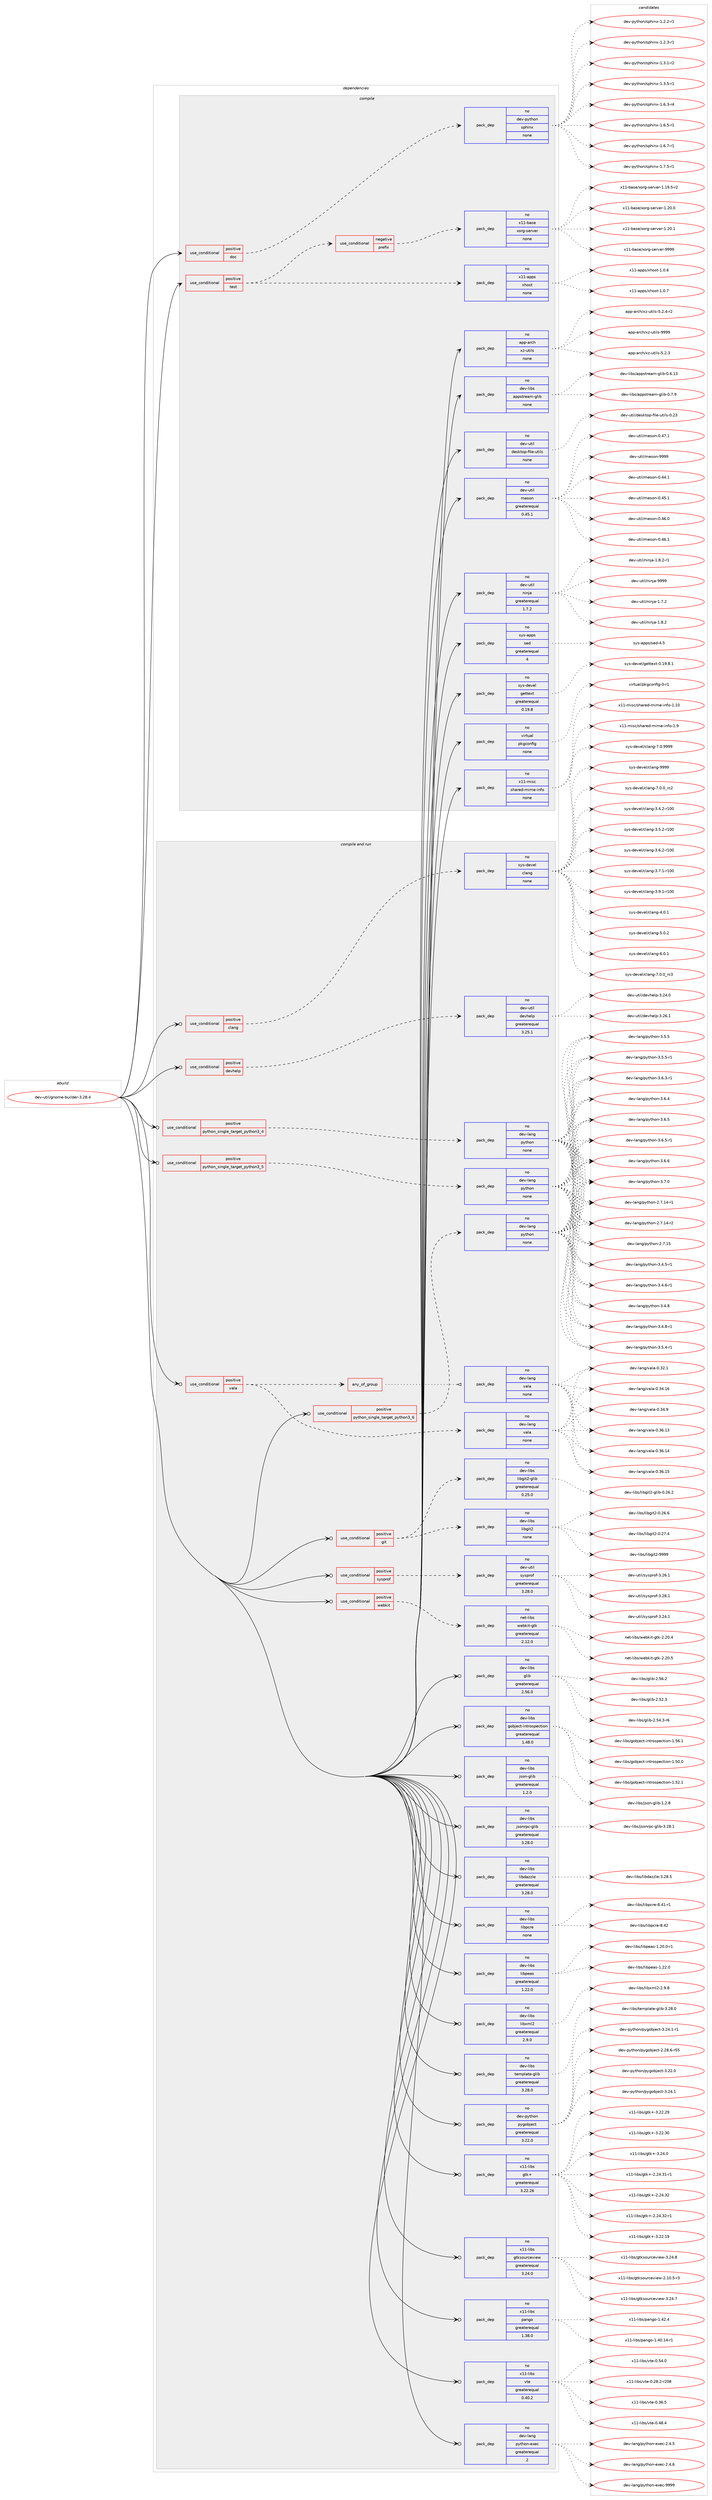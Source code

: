 digraph prolog {

# *************
# Graph options
# *************

newrank=true;
concentrate=true;
compound=true;
graph [rankdir=LR,fontname=Helvetica,fontsize=10,ranksep=1.5];#, ranksep=2.5, nodesep=0.2];
edge  [arrowhead=vee];
node  [fontname=Helvetica,fontsize=10];

# **********
# The ebuild
# **********

subgraph cluster_leftcol {
color=gray;
rank=same;
label=<<i>ebuild</i>>;
id [label="dev-util/gnome-builder-3.28.4", color=red, width=4, href="../dev-util/gnome-builder-3.28.4.svg"];
}

# ****************
# The dependencies
# ****************

subgraph cluster_midcol {
color=gray;
label=<<i>dependencies</i>>;
subgraph cluster_compile {
fillcolor="#eeeeee";
style=filled;
label=<<i>compile</i>>;
subgraph cond2492 {
dependency7464 [label=<<TABLE BORDER="0" CELLBORDER="1" CELLSPACING="0" CELLPADDING="4"><TR><TD ROWSPAN="3" CELLPADDING="10">use_conditional</TD></TR><TR><TD>positive</TD></TR><TR><TD>doc</TD></TR></TABLE>>, shape=none, color=red];
subgraph pack4842 {
dependency7465 [label=<<TABLE BORDER="0" CELLBORDER="1" CELLSPACING="0" CELLPADDING="4" WIDTH="220"><TR><TD ROWSPAN="6" CELLPADDING="30">pack_dep</TD></TR><TR><TD WIDTH="110">no</TD></TR><TR><TD>dev-python</TD></TR><TR><TD>sphinx</TD></TR><TR><TD>none</TD></TR><TR><TD></TD></TR></TABLE>>, shape=none, color=blue];
}
dependency7464:e -> dependency7465:w [weight=20,style="dashed",arrowhead="vee"];
}
id:e -> dependency7464:w [weight=20,style="solid",arrowhead="vee"];
subgraph cond2493 {
dependency7466 [label=<<TABLE BORDER="0" CELLBORDER="1" CELLSPACING="0" CELLPADDING="4"><TR><TD ROWSPAN="3" CELLPADDING="10">use_conditional</TD></TR><TR><TD>positive</TD></TR><TR><TD>test</TD></TR></TABLE>>, shape=none, color=red];
subgraph cond2494 {
dependency7467 [label=<<TABLE BORDER="0" CELLBORDER="1" CELLSPACING="0" CELLPADDING="4"><TR><TD ROWSPAN="3" CELLPADDING="10">use_conditional</TD></TR><TR><TD>negative</TD></TR><TR><TD>prefix</TD></TR></TABLE>>, shape=none, color=red];
subgraph pack4843 {
dependency7468 [label=<<TABLE BORDER="0" CELLBORDER="1" CELLSPACING="0" CELLPADDING="4" WIDTH="220"><TR><TD ROWSPAN="6" CELLPADDING="30">pack_dep</TD></TR><TR><TD WIDTH="110">no</TD></TR><TR><TD>x11-base</TD></TR><TR><TD>xorg-server</TD></TR><TR><TD>none</TD></TR><TR><TD></TD></TR></TABLE>>, shape=none, color=blue];
}
dependency7467:e -> dependency7468:w [weight=20,style="dashed",arrowhead="vee"];
}
dependency7466:e -> dependency7467:w [weight=20,style="dashed",arrowhead="vee"];
subgraph pack4844 {
dependency7469 [label=<<TABLE BORDER="0" CELLBORDER="1" CELLSPACING="0" CELLPADDING="4" WIDTH="220"><TR><TD ROWSPAN="6" CELLPADDING="30">pack_dep</TD></TR><TR><TD WIDTH="110">no</TD></TR><TR><TD>x11-apps</TD></TR><TR><TD>xhost</TD></TR><TR><TD>none</TD></TR><TR><TD></TD></TR></TABLE>>, shape=none, color=blue];
}
dependency7466:e -> dependency7469:w [weight=20,style="dashed",arrowhead="vee"];
}
id:e -> dependency7466:w [weight=20,style="solid",arrowhead="vee"];
subgraph pack4845 {
dependency7470 [label=<<TABLE BORDER="0" CELLBORDER="1" CELLSPACING="0" CELLPADDING="4" WIDTH="220"><TR><TD ROWSPAN="6" CELLPADDING="30">pack_dep</TD></TR><TR><TD WIDTH="110">no</TD></TR><TR><TD>app-arch</TD></TR><TR><TD>xz-utils</TD></TR><TR><TD>none</TD></TR><TR><TD></TD></TR></TABLE>>, shape=none, color=blue];
}
id:e -> dependency7470:w [weight=20,style="solid",arrowhead="vee"];
subgraph pack4846 {
dependency7471 [label=<<TABLE BORDER="0" CELLBORDER="1" CELLSPACING="0" CELLPADDING="4" WIDTH="220"><TR><TD ROWSPAN="6" CELLPADDING="30">pack_dep</TD></TR><TR><TD WIDTH="110">no</TD></TR><TR><TD>dev-libs</TD></TR><TR><TD>appstream-glib</TD></TR><TR><TD>none</TD></TR><TR><TD></TD></TR></TABLE>>, shape=none, color=blue];
}
id:e -> dependency7471:w [weight=20,style="solid",arrowhead="vee"];
subgraph pack4847 {
dependency7472 [label=<<TABLE BORDER="0" CELLBORDER="1" CELLSPACING="0" CELLPADDING="4" WIDTH="220"><TR><TD ROWSPAN="6" CELLPADDING="30">pack_dep</TD></TR><TR><TD WIDTH="110">no</TD></TR><TR><TD>dev-util</TD></TR><TR><TD>desktop-file-utils</TD></TR><TR><TD>none</TD></TR><TR><TD></TD></TR></TABLE>>, shape=none, color=blue];
}
id:e -> dependency7472:w [weight=20,style="solid",arrowhead="vee"];
subgraph pack4848 {
dependency7473 [label=<<TABLE BORDER="0" CELLBORDER="1" CELLSPACING="0" CELLPADDING="4" WIDTH="220"><TR><TD ROWSPAN="6" CELLPADDING="30">pack_dep</TD></TR><TR><TD WIDTH="110">no</TD></TR><TR><TD>dev-util</TD></TR><TR><TD>meson</TD></TR><TR><TD>greaterequal</TD></TR><TR><TD>0.45.1</TD></TR></TABLE>>, shape=none, color=blue];
}
id:e -> dependency7473:w [weight=20,style="solid",arrowhead="vee"];
subgraph pack4849 {
dependency7474 [label=<<TABLE BORDER="0" CELLBORDER="1" CELLSPACING="0" CELLPADDING="4" WIDTH="220"><TR><TD ROWSPAN="6" CELLPADDING="30">pack_dep</TD></TR><TR><TD WIDTH="110">no</TD></TR><TR><TD>dev-util</TD></TR><TR><TD>ninja</TD></TR><TR><TD>greaterequal</TD></TR><TR><TD>1.7.2</TD></TR></TABLE>>, shape=none, color=blue];
}
id:e -> dependency7474:w [weight=20,style="solid",arrowhead="vee"];
subgraph pack4850 {
dependency7475 [label=<<TABLE BORDER="0" CELLBORDER="1" CELLSPACING="0" CELLPADDING="4" WIDTH="220"><TR><TD ROWSPAN="6" CELLPADDING="30">pack_dep</TD></TR><TR><TD WIDTH="110">no</TD></TR><TR><TD>sys-apps</TD></TR><TR><TD>sed</TD></TR><TR><TD>greaterequal</TD></TR><TR><TD>4</TD></TR></TABLE>>, shape=none, color=blue];
}
id:e -> dependency7475:w [weight=20,style="solid",arrowhead="vee"];
subgraph pack4851 {
dependency7476 [label=<<TABLE BORDER="0" CELLBORDER="1" CELLSPACING="0" CELLPADDING="4" WIDTH="220"><TR><TD ROWSPAN="6" CELLPADDING="30">pack_dep</TD></TR><TR><TD WIDTH="110">no</TD></TR><TR><TD>sys-devel</TD></TR><TR><TD>gettext</TD></TR><TR><TD>greaterequal</TD></TR><TR><TD>0.19.8</TD></TR></TABLE>>, shape=none, color=blue];
}
id:e -> dependency7476:w [weight=20,style="solid",arrowhead="vee"];
subgraph pack4852 {
dependency7477 [label=<<TABLE BORDER="0" CELLBORDER="1" CELLSPACING="0" CELLPADDING="4" WIDTH="220"><TR><TD ROWSPAN="6" CELLPADDING="30">pack_dep</TD></TR><TR><TD WIDTH="110">no</TD></TR><TR><TD>virtual</TD></TR><TR><TD>pkgconfig</TD></TR><TR><TD>none</TD></TR><TR><TD></TD></TR></TABLE>>, shape=none, color=blue];
}
id:e -> dependency7477:w [weight=20,style="solid",arrowhead="vee"];
subgraph pack4853 {
dependency7478 [label=<<TABLE BORDER="0" CELLBORDER="1" CELLSPACING="0" CELLPADDING="4" WIDTH="220"><TR><TD ROWSPAN="6" CELLPADDING="30">pack_dep</TD></TR><TR><TD WIDTH="110">no</TD></TR><TR><TD>x11-misc</TD></TR><TR><TD>shared-mime-info</TD></TR><TR><TD>none</TD></TR><TR><TD></TD></TR></TABLE>>, shape=none, color=blue];
}
id:e -> dependency7478:w [weight=20,style="solid",arrowhead="vee"];
}
subgraph cluster_compileandrun {
fillcolor="#eeeeee";
style=filled;
label=<<i>compile and run</i>>;
subgraph cond2495 {
dependency7479 [label=<<TABLE BORDER="0" CELLBORDER="1" CELLSPACING="0" CELLPADDING="4"><TR><TD ROWSPAN="3" CELLPADDING="10">use_conditional</TD></TR><TR><TD>positive</TD></TR><TR><TD>clang</TD></TR></TABLE>>, shape=none, color=red];
subgraph pack4854 {
dependency7480 [label=<<TABLE BORDER="0" CELLBORDER="1" CELLSPACING="0" CELLPADDING="4" WIDTH="220"><TR><TD ROWSPAN="6" CELLPADDING="30">pack_dep</TD></TR><TR><TD WIDTH="110">no</TD></TR><TR><TD>sys-devel</TD></TR><TR><TD>clang</TD></TR><TR><TD>none</TD></TR><TR><TD></TD></TR></TABLE>>, shape=none, color=blue];
}
dependency7479:e -> dependency7480:w [weight=20,style="dashed",arrowhead="vee"];
}
id:e -> dependency7479:w [weight=20,style="solid",arrowhead="odotvee"];
subgraph cond2496 {
dependency7481 [label=<<TABLE BORDER="0" CELLBORDER="1" CELLSPACING="0" CELLPADDING="4"><TR><TD ROWSPAN="3" CELLPADDING="10">use_conditional</TD></TR><TR><TD>positive</TD></TR><TR><TD>devhelp</TD></TR></TABLE>>, shape=none, color=red];
subgraph pack4855 {
dependency7482 [label=<<TABLE BORDER="0" CELLBORDER="1" CELLSPACING="0" CELLPADDING="4" WIDTH="220"><TR><TD ROWSPAN="6" CELLPADDING="30">pack_dep</TD></TR><TR><TD WIDTH="110">no</TD></TR><TR><TD>dev-util</TD></TR><TR><TD>devhelp</TD></TR><TR><TD>greaterequal</TD></TR><TR><TD>3.25.1</TD></TR></TABLE>>, shape=none, color=blue];
}
dependency7481:e -> dependency7482:w [weight=20,style="dashed",arrowhead="vee"];
}
id:e -> dependency7481:w [weight=20,style="solid",arrowhead="odotvee"];
subgraph cond2497 {
dependency7483 [label=<<TABLE BORDER="0" CELLBORDER="1" CELLSPACING="0" CELLPADDING="4"><TR><TD ROWSPAN="3" CELLPADDING="10">use_conditional</TD></TR><TR><TD>positive</TD></TR><TR><TD>git</TD></TR></TABLE>>, shape=none, color=red];
subgraph pack4856 {
dependency7484 [label=<<TABLE BORDER="0" CELLBORDER="1" CELLSPACING="0" CELLPADDING="4" WIDTH="220"><TR><TD ROWSPAN="6" CELLPADDING="30">pack_dep</TD></TR><TR><TD WIDTH="110">no</TD></TR><TR><TD>dev-libs</TD></TR><TR><TD>libgit2</TD></TR><TR><TD>none</TD></TR><TR><TD></TD></TR></TABLE>>, shape=none, color=blue];
}
dependency7483:e -> dependency7484:w [weight=20,style="dashed",arrowhead="vee"];
subgraph pack4857 {
dependency7485 [label=<<TABLE BORDER="0" CELLBORDER="1" CELLSPACING="0" CELLPADDING="4" WIDTH="220"><TR><TD ROWSPAN="6" CELLPADDING="30">pack_dep</TD></TR><TR><TD WIDTH="110">no</TD></TR><TR><TD>dev-libs</TD></TR><TR><TD>libgit2-glib</TD></TR><TR><TD>greaterequal</TD></TR><TR><TD>0.25.0</TD></TR></TABLE>>, shape=none, color=blue];
}
dependency7483:e -> dependency7485:w [weight=20,style="dashed",arrowhead="vee"];
}
id:e -> dependency7483:w [weight=20,style="solid",arrowhead="odotvee"];
subgraph cond2498 {
dependency7486 [label=<<TABLE BORDER="0" CELLBORDER="1" CELLSPACING="0" CELLPADDING="4"><TR><TD ROWSPAN="3" CELLPADDING="10">use_conditional</TD></TR><TR><TD>positive</TD></TR><TR><TD>python_single_target_python3_4</TD></TR></TABLE>>, shape=none, color=red];
subgraph pack4858 {
dependency7487 [label=<<TABLE BORDER="0" CELLBORDER="1" CELLSPACING="0" CELLPADDING="4" WIDTH="220"><TR><TD ROWSPAN="6" CELLPADDING="30">pack_dep</TD></TR><TR><TD WIDTH="110">no</TD></TR><TR><TD>dev-lang</TD></TR><TR><TD>python</TD></TR><TR><TD>none</TD></TR><TR><TD></TD></TR></TABLE>>, shape=none, color=blue];
}
dependency7486:e -> dependency7487:w [weight=20,style="dashed",arrowhead="vee"];
}
id:e -> dependency7486:w [weight=20,style="solid",arrowhead="odotvee"];
subgraph cond2499 {
dependency7488 [label=<<TABLE BORDER="0" CELLBORDER="1" CELLSPACING="0" CELLPADDING="4"><TR><TD ROWSPAN="3" CELLPADDING="10">use_conditional</TD></TR><TR><TD>positive</TD></TR><TR><TD>python_single_target_python3_5</TD></TR></TABLE>>, shape=none, color=red];
subgraph pack4859 {
dependency7489 [label=<<TABLE BORDER="0" CELLBORDER="1" CELLSPACING="0" CELLPADDING="4" WIDTH="220"><TR><TD ROWSPAN="6" CELLPADDING="30">pack_dep</TD></TR><TR><TD WIDTH="110">no</TD></TR><TR><TD>dev-lang</TD></TR><TR><TD>python</TD></TR><TR><TD>none</TD></TR><TR><TD></TD></TR></TABLE>>, shape=none, color=blue];
}
dependency7488:e -> dependency7489:w [weight=20,style="dashed",arrowhead="vee"];
}
id:e -> dependency7488:w [weight=20,style="solid",arrowhead="odotvee"];
subgraph cond2500 {
dependency7490 [label=<<TABLE BORDER="0" CELLBORDER="1" CELLSPACING="0" CELLPADDING="4"><TR><TD ROWSPAN="3" CELLPADDING="10">use_conditional</TD></TR><TR><TD>positive</TD></TR><TR><TD>python_single_target_python3_6</TD></TR></TABLE>>, shape=none, color=red];
subgraph pack4860 {
dependency7491 [label=<<TABLE BORDER="0" CELLBORDER="1" CELLSPACING="0" CELLPADDING="4" WIDTH="220"><TR><TD ROWSPAN="6" CELLPADDING="30">pack_dep</TD></TR><TR><TD WIDTH="110">no</TD></TR><TR><TD>dev-lang</TD></TR><TR><TD>python</TD></TR><TR><TD>none</TD></TR><TR><TD></TD></TR></TABLE>>, shape=none, color=blue];
}
dependency7490:e -> dependency7491:w [weight=20,style="dashed",arrowhead="vee"];
}
id:e -> dependency7490:w [weight=20,style="solid",arrowhead="odotvee"];
subgraph cond2501 {
dependency7492 [label=<<TABLE BORDER="0" CELLBORDER="1" CELLSPACING="0" CELLPADDING="4"><TR><TD ROWSPAN="3" CELLPADDING="10">use_conditional</TD></TR><TR><TD>positive</TD></TR><TR><TD>sysprof</TD></TR></TABLE>>, shape=none, color=red];
subgraph pack4861 {
dependency7493 [label=<<TABLE BORDER="0" CELLBORDER="1" CELLSPACING="0" CELLPADDING="4" WIDTH="220"><TR><TD ROWSPAN="6" CELLPADDING="30">pack_dep</TD></TR><TR><TD WIDTH="110">no</TD></TR><TR><TD>dev-util</TD></TR><TR><TD>sysprof</TD></TR><TR><TD>greaterequal</TD></TR><TR><TD>3.28.0</TD></TR></TABLE>>, shape=none, color=blue];
}
dependency7492:e -> dependency7493:w [weight=20,style="dashed",arrowhead="vee"];
}
id:e -> dependency7492:w [weight=20,style="solid",arrowhead="odotvee"];
subgraph cond2502 {
dependency7494 [label=<<TABLE BORDER="0" CELLBORDER="1" CELLSPACING="0" CELLPADDING="4"><TR><TD ROWSPAN="3" CELLPADDING="10">use_conditional</TD></TR><TR><TD>positive</TD></TR><TR><TD>vala</TD></TR></TABLE>>, shape=none, color=red];
subgraph pack4862 {
dependency7495 [label=<<TABLE BORDER="0" CELLBORDER="1" CELLSPACING="0" CELLPADDING="4" WIDTH="220"><TR><TD ROWSPAN="6" CELLPADDING="30">pack_dep</TD></TR><TR><TD WIDTH="110">no</TD></TR><TR><TD>dev-lang</TD></TR><TR><TD>vala</TD></TR><TR><TD>none</TD></TR><TR><TD></TD></TR></TABLE>>, shape=none, color=blue];
}
dependency7494:e -> dependency7495:w [weight=20,style="dashed",arrowhead="vee"];
subgraph any122 {
dependency7496 [label=<<TABLE BORDER="0" CELLBORDER="1" CELLSPACING="0" CELLPADDING="4"><TR><TD CELLPADDING="10">any_of_group</TD></TR></TABLE>>, shape=none, color=red];subgraph pack4863 {
dependency7497 [label=<<TABLE BORDER="0" CELLBORDER="1" CELLSPACING="0" CELLPADDING="4" WIDTH="220"><TR><TD ROWSPAN="6" CELLPADDING="30">pack_dep</TD></TR><TR><TD WIDTH="110">no</TD></TR><TR><TD>dev-lang</TD></TR><TR><TD>vala</TD></TR><TR><TD>none</TD></TR><TR><TD></TD></TR></TABLE>>, shape=none, color=blue];
}
dependency7496:e -> dependency7497:w [weight=20,style="dotted",arrowhead="oinv"];
}
dependency7494:e -> dependency7496:w [weight=20,style="dashed",arrowhead="vee"];
}
id:e -> dependency7494:w [weight=20,style="solid",arrowhead="odotvee"];
subgraph cond2503 {
dependency7498 [label=<<TABLE BORDER="0" CELLBORDER="1" CELLSPACING="0" CELLPADDING="4"><TR><TD ROWSPAN="3" CELLPADDING="10">use_conditional</TD></TR><TR><TD>positive</TD></TR><TR><TD>webkit</TD></TR></TABLE>>, shape=none, color=red];
subgraph pack4864 {
dependency7499 [label=<<TABLE BORDER="0" CELLBORDER="1" CELLSPACING="0" CELLPADDING="4" WIDTH="220"><TR><TD ROWSPAN="6" CELLPADDING="30">pack_dep</TD></TR><TR><TD WIDTH="110">no</TD></TR><TR><TD>net-libs</TD></TR><TR><TD>webkit-gtk</TD></TR><TR><TD>greaterequal</TD></TR><TR><TD>2.12.0</TD></TR></TABLE>>, shape=none, color=blue];
}
dependency7498:e -> dependency7499:w [weight=20,style="dashed",arrowhead="vee"];
}
id:e -> dependency7498:w [weight=20,style="solid",arrowhead="odotvee"];
subgraph pack4865 {
dependency7500 [label=<<TABLE BORDER="0" CELLBORDER="1" CELLSPACING="0" CELLPADDING="4" WIDTH="220"><TR><TD ROWSPAN="6" CELLPADDING="30">pack_dep</TD></TR><TR><TD WIDTH="110">no</TD></TR><TR><TD>dev-lang</TD></TR><TR><TD>python-exec</TD></TR><TR><TD>greaterequal</TD></TR><TR><TD>2</TD></TR></TABLE>>, shape=none, color=blue];
}
id:e -> dependency7500:w [weight=20,style="solid",arrowhead="odotvee"];
subgraph pack4866 {
dependency7501 [label=<<TABLE BORDER="0" CELLBORDER="1" CELLSPACING="0" CELLPADDING="4" WIDTH="220"><TR><TD ROWSPAN="6" CELLPADDING="30">pack_dep</TD></TR><TR><TD WIDTH="110">no</TD></TR><TR><TD>dev-libs</TD></TR><TR><TD>glib</TD></TR><TR><TD>greaterequal</TD></TR><TR><TD>2.56.0</TD></TR></TABLE>>, shape=none, color=blue];
}
id:e -> dependency7501:w [weight=20,style="solid",arrowhead="odotvee"];
subgraph pack4867 {
dependency7502 [label=<<TABLE BORDER="0" CELLBORDER="1" CELLSPACING="0" CELLPADDING="4" WIDTH="220"><TR><TD ROWSPAN="6" CELLPADDING="30">pack_dep</TD></TR><TR><TD WIDTH="110">no</TD></TR><TR><TD>dev-libs</TD></TR><TR><TD>gobject-introspection</TD></TR><TR><TD>greaterequal</TD></TR><TR><TD>1.48.0</TD></TR></TABLE>>, shape=none, color=blue];
}
id:e -> dependency7502:w [weight=20,style="solid",arrowhead="odotvee"];
subgraph pack4868 {
dependency7503 [label=<<TABLE BORDER="0" CELLBORDER="1" CELLSPACING="0" CELLPADDING="4" WIDTH="220"><TR><TD ROWSPAN="6" CELLPADDING="30">pack_dep</TD></TR><TR><TD WIDTH="110">no</TD></TR><TR><TD>dev-libs</TD></TR><TR><TD>json-glib</TD></TR><TR><TD>greaterequal</TD></TR><TR><TD>1.2.0</TD></TR></TABLE>>, shape=none, color=blue];
}
id:e -> dependency7503:w [weight=20,style="solid",arrowhead="odotvee"];
subgraph pack4869 {
dependency7504 [label=<<TABLE BORDER="0" CELLBORDER="1" CELLSPACING="0" CELLPADDING="4" WIDTH="220"><TR><TD ROWSPAN="6" CELLPADDING="30">pack_dep</TD></TR><TR><TD WIDTH="110">no</TD></TR><TR><TD>dev-libs</TD></TR><TR><TD>jsonrpc-glib</TD></TR><TR><TD>greaterequal</TD></TR><TR><TD>3.28.0</TD></TR></TABLE>>, shape=none, color=blue];
}
id:e -> dependency7504:w [weight=20,style="solid",arrowhead="odotvee"];
subgraph pack4870 {
dependency7505 [label=<<TABLE BORDER="0" CELLBORDER="1" CELLSPACING="0" CELLPADDING="4" WIDTH="220"><TR><TD ROWSPAN="6" CELLPADDING="30">pack_dep</TD></TR><TR><TD WIDTH="110">no</TD></TR><TR><TD>dev-libs</TD></TR><TR><TD>libdazzle</TD></TR><TR><TD>greaterequal</TD></TR><TR><TD>3.28.0</TD></TR></TABLE>>, shape=none, color=blue];
}
id:e -> dependency7505:w [weight=20,style="solid",arrowhead="odotvee"];
subgraph pack4871 {
dependency7506 [label=<<TABLE BORDER="0" CELLBORDER="1" CELLSPACING="0" CELLPADDING="4" WIDTH="220"><TR><TD ROWSPAN="6" CELLPADDING="30">pack_dep</TD></TR><TR><TD WIDTH="110">no</TD></TR><TR><TD>dev-libs</TD></TR><TR><TD>libpcre</TD></TR><TR><TD>none</TD></TR><TR><TD></TD></TR></TABLE>>, shape=none, color=blue];
}
id:e -> dependency7506:w [weight=20,style="solid",arrowhead="odotvee"];
subgraph pack4872 {
dependency7507 [label=<<TABLE BORDER="0" CELLBORDER="1" CELLSPACING="0" CELLPADDING="4" WIDTH="220"><TR><TD ROWSPAN="6" CELLPADDING="30">pack_dep</TD></TR><TR><TD WIDTH="110">no</TD></TR><TR><TD>dev-libs</TD></TR><TR><TD>libpeas</TD></TR><TR><TD>greaterequal</TD></TR><TR><TD>1.22.0</TD></TR></TABLE>>, shape=none, color=blue];
}
id:e -> dependency7507:w [weight=20,style="solid",arrowhead="odotvee"];
subgraph pack4873 {
dependency7508 [label=<<TABLE BORDER="0" CELLBORDER="1" CELLSPACING="0" CELLPADDING="4" WIDTH="220"><TR><TD ROWSPAN="6" CELLPADDING="30">pack_dep</TD></TR><TR><TD WIDTH="110">no</TD></TR><TR><TD>dev-libs</TD></TR><TR><TD>libxml2</TD></TR><TR><TD>greaterequal</TD></TR><TR><TD>2.9.0</TD></TR></TABLE>>, shape=none, color=blue];
}
id:e -> dependency7508:w [weight=20,style="solid",arrowhead="odotvee"];
subgraph pack4874 {
dependency7509 [label=<<TABLE BORDER="0" CELLBORDER="1" CELLSPACING="0" CELLPADDING="4" WIDTH="220"><TR><TD ROWSPAN="6" CELLPADDING="30">pack_dep</TD></TR><TR><TD WIDTH="110">no</TD></TR><TR><TD>dev-libs</TD></TR><TR><TD>template-glib</TD></TR><TR><TD>greaterequal</TD></TR><TR><TD>3.28.0</TD></TR></TABLE>>, shape=none, color=blue];
}
id:e -> dependency7509:w [weight=20,style="solid",arrowhead="odotvee"];
subgraph pack4875 {
dependency7510 [label=<<TABLE BORDER="0" CELLBORDER="1" CELLSPACING="0" CELLPADDING="4" WIDTH="220"><TR><TD ROWSPAN="6" CELLPADDING="30">pack_dep</TD></TR><TR><TD WIDTH="110">no</TD></TR><TR><TD>dev-python</TD></TR><TR><TD>pygobject</TD></TR><TR><TD>greaterequal</TD></TR><TR><TD>3.22.0</TD></TR></TABLE>>, shape=none, color=blue];
}
id:e -> dependency7510:w [weight=20,style="solid",arrowhead="odotvee"];
subgraph pack4876 {
dependency7511 [label=<<TABLE BORDER="0" CELLBORDER="1" CELLSPACING="0" CELLPADDING="4" WIDTH="220"><TR><TD ROWSPAN="6" CELLPADDING="30">pack_dep</TD></TR><TR><TD WIDTH="110">no</TD></TR><TR><TD>x11-libs</TD></TR><TR><TD>gtk+</TD></TR><TR><TD>greaterequal</TD></TR><TR><TD>3.22.26</TD></TR></TABLE>>, shape=none, color=blue];
}
id:e -> dependency7511:w [weight=20,style="solid",arrowhead="odotvee"];
subgraph pack4877 {
dependency7512 [label=<<TABLE BORDER="0" CELLBORDER="1" CELLSPACING="0" CELLPADDING="4" WIDTH="220"><TR><TD ROWSPAN="6" CELLPADDING="30">pack_dep</TD></TR><TR><TD WIDTH="110">no</TD></TR><TR><TD>x11-libs</TD></TR><TR><TD>gtksourceview</TD></TR><TR><TD>greaterequal</TD></TR><TR><TD>3.24.0</TD></TR></TABLE>>, shape=none, color=blue];
}
id:e -> dependency7512:w [weight=20,style="solid",arrowhead="odotvee"];
subgraph pack4878 {
dependency7513 [label=<<TABLE BORDER="0" CELLBORDER="1" CELLSPACING="0" CELLPADDING="4" WIDTH="220"><TR><TD ROWSPAN="6" CELLPADDING="30">pack_dep</TD></TR><TR><TD WIDTH="110">no</TD></TR><TR><TD>x11-libs</TD></TR><TR><TD>pango</TD></TR><TR><TD>greaterequal</TD></TR><TR><TD>1.38.0</TD></TR></TABLE>>, shape=none, color=blue];
}
id:e -> dependency7513:w [weight=20,style="solid",arrowhead="odotvee"];
subgraph pack4879 {
dependency7514 [label=<<TABLE BORDER="0" CELLBORDER="1" CELLSPACING="0" CELLPADDING="4" WIDTH="220"><TR><TD ROWSPAN="6" CELLPADDING="30">pack_dep</TD></TR><TR><TD WIDTH="110">no</TD></TR><TR><TD>x11-libs</TD></TR><TR><TD>vte</TD></TR><TR><TD>greaterequal</TD></TR><TR><TD>0.40.2</TD></TR></TABLE>>, shape=none, color=blue];
}
id:e -> dependency7514:w [weight=20,style="solid",arrowhead="odotvee"];
}
subgraph cluster_run {
fillcolor="#eeeeee";
style=filled;
label=<<i>run</i>>;
}
}

# **************
# The candidates
# **************

subgraph cluster_choices {
rank=same;
color=gray;
label=<<i>candidates</i>>;

subgraph choice4842 {
color=black;
nodesep=1;
choice10010111845112121116104111110471151121041051101204549465046504511449 [label="dev-python/sphinx-1.2.2-r1", color=red, width=4,href="../dev-python/sphinx-1.2.2-r1.svg"];
choice10010111845112121116104111110471151121041051101204549465046514511449 [label="dev-python/sphinx-1.2.3-r1", color=red, width=4,href="../dev-python/sphinx-1.2.3-r1.svg"];
choice10010111845112121116104111110471151121041051101204549465146494511450 [label="dev-python/sphinx-1.3.1-r2", color=red, width=4,href="../dev-python/sphinx-1.3.1-r2.svg"];
choice10010111845112121116104111110471151121041051101204549465146534511449 [label="dev-python/sphinx-1.3.5-r1", color=red, width=4,href="../dev-python/sphinx-1.3.5-r1.svg"];
choice10010111845112121116104111110471151121041051101204549465446514511452 [label="dev-python/sphinx-1.6.3-r4", color=red, width=4,href="../dev-python/sphinx-1.6.3-r4.svg"];
choice10010111845112121116104111110471151121041051101204549465446534511449 [label="dev-python/sphinx-1.6.5-r1", color=red, width=4,href="../dev-python/sphinx-1.6.5-r1.svg"];
choice10010111845112121116104111110471151121041051101204549465446554511449 [label="dev-python/sphinx-1.6.7-r1", color=red, width=4,href="../dev-python/sphinx-1.6.7-r1.svg"];
choice10010111845112121116104111110471151121041051101204549465546534511449 [label="dev-python/sphinx-1.7.5-r1", color=red, width=4,href="../dev-python/sphinx-1.7.5-r1.svg"];
dependency7465:e -> choice10010111845112121116104111110471151121041051101204549465046504511449:w [style=dotted,weight="100"];
dependency7465:e -> choice10010111845112121116104111110471151121041051101204549465046514511449:w [style=dotted,weight="100"];
dependency7465:e -> choice10010111845112121116104111110471151121041051101204549465146494511450:w [style=dotted,weight="100"];
dependency7465:e -> choice10010111845112121116104111110471151121041051101204549465146534511449:w [style=dotted,weight="100"];
dependency7465:e -> choice10010111845112121116104111110471151121041051101204549465446514511452:w [style=dotted,weight="100"];
dependency7465:e -> choice10010111845112121116104111110471151121041051101204549465446534511449:w [style=dotted,weight="100"];
dependency7465:e -> choice10010111845112121116104111110471151121041051101204549465446554511449:w [style=dotted,weight="100"];
dependency7465:e -> choice10010111845112121116104111110471151121041051101204549465546534511449:w [style=dotted,weight="100"];
}
subgraph choice4843 {
color=black;
nodesep=1;
choice12049494598971151014712011111410345115101114118101114454946495746534511450 [label="x11-base/xorg-server-1.19.5-r2", color=red, width=4,href="../x11-base/xorg-server-1.19.5-r2.svg"];
choice1204949459897115101471201111141034511510111411810111445494650484648 [label="x11-base/xorg-server-1.20.0", color=red, width=4,href="../x11-base/xorg-server-1.20.0.svg"];
choice1204949459897115101471201111141034511510111411810111445494650484649 [label="x11-base/xorg-server-1.20.1", color=red, width=4,href="../x11-base/xorg-server-1.20.1.svg"];
choice120494945989711510147120111114103451151011141181011144557575757 [label="x11-base/xorg-server-9999", color=red, width=4,href="../x11-base/xorg-server-9999.svg"];
dependency7468:e -> choice12049494598971151014712011111410345115101114118101114454946495746534511450:w [style=dotted,weight="100"];
dependency7468:e -> choice1204949459897115101471201111141034511510111411810111445494650484648:w [style=dotted,weight="100"];
dependency7468:e -> choice1204949459897115101471201111141034511510111411810111445494650484649:w [style=dotted,weight="100"];
dependency7468:e -> choice120494945989711510147120111114103451151011141181011144557575757:w [style=dotted,weight="100"];
}
subgraph choice4844 {
color=black;
nodesep=1;
choice1204949459711211211547120104111115116454946484654 [label="x11-apps/xhost-1.0.6", color=red, width=4,href="../x11-apps/xhost-1.0.6.svg"];
choice1204949459711211211547120104111115116454946484655 [label="x11-apps/xhost-1.0.7", color=red, width=4,href="../x11-apps/xhost-1.0.7.svg"];
dependency7469:e -> choice1204949459711211211547120104111115116454946484654:w [style=dotted,weight="100"];
dependency7469:e -> choice1204949459711211211547120104111115116454946484655:w [style=dotted,weight="100"];
}
subgraph choice4845 {
color=black;
nodesep=1;
choice971121124597114991044712012245117116105108115455346504651 [label="app-arch/xz-utils-5.2.3", color=red, width=4,href="../app-arch/xz-utils-5.2.3.svg"];
choice9711211245971149910447120122451171161051081154553465046524511450 [label="app-arch/xz-utils-5.2.4-r2", color=red, width=4,href="../app-arch/xz-utils-5.2.4-r2.svg"];
choice9711211245971149910447120122451171161051081154557575757 [label="app-arch/xz-utils-9999", color=red, width=4,href="../app-arch/xz-utils-9999.svg"];
dependency7470:e -> choice971121124597114991044712012245117116105108115455346504651:w [style=dotted,weight="100"];
dependency7470:e -> choice9711211245971149910447120122451171161051081154553465046524511450:w [style=dotted,weight="100"];
dependency7470:e -> choice9711211245971149910447120122451171161051081154557575757:w [style=dotted,weight="100"];
}
subgraph choice4846 {
color=black;
nodesep=1;
choice1001011184510810598115479711211211511611410197109451031081059845484654464951 [label="dev-libs/appstream-glib-0.6.13", color=red, width=4,href="../dev-libs/appstream-glib-0.6.13.svg"];
choice10010111845108105981154797112112115116114101971094510310810598454846554657 [label="dev-libs/appstream-glib-0.7.9", color=red, width=4,href="../dev-libs/appstream-glib-0.7.9.svg"];
dependency7471:e -> choice1001011184510810598115479711211211511611410197109451031081059845484654464951:w [style=dotted,weight="100"];
dependency7471:e -> choice10010111845108105981154797112112115116114101971094510310810598454846554657:w [style=dotted,weight="100"];
}
subgraph choice4847 {
color=black;
nodesep=1;
choice100101118451171161051084710010111510711611111245102105108101451171161051081154548465051 [label="dev-util/desktop-file-utils-0.23", color=red, width=4,href="../dev-util/desktop-file-utils-0.23.svg"];
dependency7472:e -> choice100101118451171161051084710010111510711611111245102105108101451171161051081154548465051:w [style=dotted,weight="100"];
}
subgraph choice4848 {
color=black;
nodesep=1;
choice100101118451171161051084710910111511111045484652524649 [label="dev-util/meson-0.44.1", color=red, width=4,href="../dev-util/meson-0.44.1.svg"];
choice100101118451171161051084710910111511111045484652534649 [label="dev-util/meson-0.45.1", color=red, width=4,href="../dev-util/meson-0.45.1.svg"];
choice100101118451171161051084710910111511111045484652544648 [label="dev-util/meson-0.46.0", color=red, width=4,href="../dev-util/meson-0.46.0.svg"];
choice100101118451171161051084710910111511111045484652544649 [label="dev-util/meson-0.46.1", color=red, width=4,href="../dev-util/meson-0.46.1.svg"];
choice100101118451171161051084710910111511111045484652554649 [label="dev-util/meson-0.47.1", color=red, width=4,href="../dev-util/meson-0.47.1.svg"];
choice10010111845117116105108471091011151111104557575757 [label="dev-util/meson-9999", color=red, width=4,href="../dev-util/meson-9999.svg"];
dependency7473:e -> choice100101118451171161051084710910111511111045484652524649:w [style=dotted,weight="100"];
dependency7473:e -> choice100101118451171161051084710910111511111045484652534649:w [style=dotted,weight="100"];
dependency7473:e -> choice100101118451171161051084710910111511111045484652544648:w [style=dotted,weight="100"];
dependency7473:e -> choice100101118451171161051084710910111511111045484652544649:w [style=dotted,weight="100"];
dependency7473:e -> choice100101118451171161051084710910111511111045484652554649:w [style=dotted,weight="100"];
dependency7473:e -> choice10010111845117116105108471091011151111104557575757:w [style=dotted,weight="100"];
}
subgraph choice4849 {
color=black;
nodesep=1;
choice100101118451171161051084711010511010697454946554650 [label="dev-util/ninja-1.7.2", color=red, width=4,href="../dev-util/ninja-1.7.2.svg"];
choice100101118451171161051084711010511010697454946564650 [label="dev-util/ninja-1.8.2", color=red, width=4,href="../dev-util/ninja-1.8.2.svg"];
choice1001011184511711610510847110105110106974549465646504511449 [label="dev-util/ninja-1.8.2-r1", color=red, width=4,href="../dev-util/ninja-1.8.2-r1.svg"];
choice1001011184511711610510847110105110106974557575757 [label="dev-util/ninja-9999", color=red, width=4,href="../dev-util/ninja-9999.svg"];
dependency7474:e -> choice100101118451171161051084711010511010697454946554650:w [style=dotted,weight="100"];
dependency7474:e -> choice100101118451171161051084711010511010697454946564650:w [style=dotted,weight="100"];
dependency7474:e -> choice1001011184511711610510847110105110106974549465646504511449:w [style=dotted,weight="100"];
dependency7474:e -> choice1001011184511711610510847110105110106974557575757:w [style=dotted,weight="100"];
}
subgraph choice4850 {
color=black;
nodesep=1;
choice11512111545971121121154711510110045524653 [label="sys-apps/sed-4.5", color=red, width=4,href="../sys-apps/sed-4.5.svg"];
dependency7475:e -> choice11512111545971121121154711510110045524653:w [style=dotted,weight="100"];
}
subgraph choice4851 {
color=black;
nodesep=1;
choice1151211154510010111810110847103101116116101120116454846495746564649 [label="sys-devel/gettext-0.19.8.1", color=red, width=4,href="../sys-devel/gettext-0.19.8.1.svg"];
dependency7476:e -> choice1151211154510010111810110847103101116116101120116454846495746564649:w [style=dotted,weight="100"];
}
subgraph choice4852 {
color=black;
nodesep=1;
choice11810511411611797108471121071039911111010210510345484511449 [label="virtual/pkgconfig-0-r1", color=red, width=4,href="../virtual/pkgconfig-0-r1.svg"];
dependency7477:e -> choice11810511411611797108471121071039911111010210510345484511449:w [style=dotted,weight="100"];
}
subgraph choice4853 {
color=black;
nodesep=1;
choice12049494510910511599471151049711410110045109105109101451051101021114549464948 [label="x11-misc/shared-mime-info-1.10", color=red, width=4,href="../x11-misc/shared-mime-info-1.10.svg"];
choice120494945109105115994711510497114101100451091051091014510511010211145494657 [label="x11-misc/shared-mime-info-1.9", color=red, width=4,href="../x11-misc/shared-mime-info-1.9.svg"];
dependency7478:e -> choice12049494510910511599471151049711410110045109105109101451051101021114549464948:w [style=dotted,weight="100"];
dependency7478:e -> choice120494945109105115994711510497114101100451091051091014510511010211145494657:w [style=dotted,weight="100"];
}
subgraph choice4854 {
color=black;
nodesep=1;
choice11512111545100101118101108479910897110103455546484648951149950 [label="sys-devel/clang-7.0.0_rc2", color=red, width=4,href="../sys-devel/clang-7.0.0_rc2.svg"];
choice1151211154510010111810110847991089711010345514652465045114494848 [label="sys-devel/clang-3.4.2-r100", color=red, width=4,href="../sys-devel/clang-3.4.2-r100.svg"];
choice1151211154510010111810110847991089711010345514653465045114494848 [label="sys-devel/clang-3.5.2-r100", color=red, width=4,href="../sys-devel/clang-3.5.2-r100.svg"];
choice1151211154510010111810110847991089711010345514654465045114494848 [label="sys-devel/clang-3.6.2-r100", color=red, width=4,href="../sys-devel/clang-3.6.2-r100.svg"];
choice1151211154510010111810110847991089711010345514655464945114494848 [label="sys-devel/clang-3.7.1-r100", color=red, width=4,href="../sys-devel/clang-3.7.1-r100.svg"];
choice1151211154510010111810110847991089711010345514657464945114494848 [label="sys-devel/clang-3.9.1-r100", color=red, width=4,href="../sys-devel/clang-3.9.1-r100.svg"];
choice11512111545100101118101108479910897110103455246484649 [label="sys-devel/clang-4.0.1", color=red, width=4,href="../sys-devel/clang-4.0.1.svg"];
choice11512111545100101118101108479910897110103455346484650 [label="sys-devel/clang-5.0.2", color=red, width=4,href="../sys-devel/clang-5.0.2.svg"];
choice11512111545100101118101108479910897110103455446484649 [label="sys-devel/clang-6.0.1", color=red, width=4,href="../sys-devel/clang-6.0.1.svg"];
choice11512111545100101118101108479910897110103455546484648951149951 [label="sys-devel/clang-7.0.0_rc3", color=red, width=4,href="../sys-devel/clang-7.0.0_rc3.svg"];
choice11512111545100101118101108479910897110103455546484657575757 [label="sys-devel/clang-7.0.9999", color=red, width=4,href="../sys-devel/clang-7.0.9999.svg"];
choice115121115451001011181011084799108971101034557575757 [label="sys-devel/clang-9999", color=red, width=4,href="../sys-devel/clang-9999.svg"];
dependency7480:e -> choice11512111545100101118101108479910897110103455546484648951149950:w [style=dotted,weight="100"];
dependency7480:e -> choice1151211154510010111810110847991089711010345514652465045114494848:w [style=dotted,weight="100"];
dependency7480:e -> choice1151211154510010111810110847991089711010345514653465045114494848:w [style=dotted,weight="100"];
dependency7480:e -> choice1151211154510010111810110847991089711010345514654465045114494848:w [style=dotted,weight="100"];
dependency7480:e -> choice1151211154510010111810110847991089711010345514655464945114494848:w [style=dotted,weight="100"];
dependency7480:e -> choice1151211154510010111810110847991089711010345514657464945114494848:w [style=dotted,weight="100"];
dependency7480:e -> choice11512111545100101118101108479910897110103455246484649:w [style=dotted,weight="100"];
dependency7480:e -> choice11512111545100101118101108479910897110103455346484650:w [style=dotted,weight="100"];
dependency7480:e -> choice11512111545100101118101108479910897110103455446484649:w [style=dotted,weight="100"];
dependency7480:e -> choice11512111545100101118101108479910897110103455546484648951149951:w [style=dotted,weight="100"];
dependency7480:e -> choice11512111545100101118101108479910897110103455546484657575757:w [style=dotted,weight="100"];
dependency7480:e -> choice115121115451001011181011084799108971101034557575757:w [style=dotted,weight="100"];
}
subgraph choice4855 {
color=black;
nodesep=1;
choice100101118451171161051084710010111810410110811245514650524648 [label="dev-util/devhelp-3.24.0", color=red, width=4,href="../dev-util/devhelp-3.24.0.svg"];
choice100101118451171161051084710010111810410110811245514650544649 [label="dev-util/devhelp-3.26.1", color=red, width=4,href="../dev-util/devhelp-3.26.1.svg"];
dependency7482:e -> choice100101118451171161051084710010111810410110811245514650524648:w [style=dotted,weight="100"];
dependency7482:e -> choice100101118451171161051084710010111810410110811245514650544649:w [style=dotted,weight="100"];
}
subgraph choice4856 {
color=black;
nodesep=1;
choice100101118451081059811547108105981031051165045484650544654 [label="dev-libs/libgit2-0.26.6", color=red, width=4,href="../dev-libs/libgit2-0.26.6.svg"];
choice100101118451081059811547108105981031051165045484650554652 [label="dev-libs/libgit2-0.27.4", color=red, width=4,href="../dev-libs/libgit2-0.27.4.svg"];
choice10010111845108105981154710810598103105116504557575757 [label="dev-libs/libgit2-9999", color=red, width=4,href="../dev-libs/libgit2-9999.svg"];
dependency7484:e -> choice100101118451081059811547108105981031051165045484650544654:w [style=dotted,weight="100"];
dependency7484:e -> choice100101118451081059811547108105981031051165045484650554652:w [style=dotted,weight="100"];
dependency7484:e -> choice10010111845108105981154710810598103105116504557575757:w [style=dotted,weight="100"];
}
subgraph choice4857 {
color=black;
nodesep=1;
choice1001011184510810598115471081059810310511650451031081059845484650544650 [label="dev-libs/libgit2-glib-0.26.2", color=red, width=4,href="../dev-libs/libgit2-glib-0.26.2.svg"];
dependency7485:e -> choice1001011184510810598115471081059810310511650451031081059845484650544650:w [style=dotted,weight="100"];
}
subgraph choice4858 {
color=black;
nodesep=1;
choice100101118451089711010347112121116104111110455046554649524511449 [label="dev-lang/python-2.7.14-r1", color=red, width=4,href="../dev-lang/python-2.7.14-r1.svg"];
choice100101118451089711010347112121116104111110455046554649524511450 [label="dev-lang/python-2.7.14-r2", color=red, width=4,href="../dev-lang/python-2.7.14-r2.svg"];
choice10010111845108971101034711212111610411111045504655464953 [label="dev-lang/python-2.7.15", color=red, width=4,href="../dev-lang/python-2.7.15.svg"];
choice1001011184510897110103471121211161041111104551465246534511449 [label="dev-lang/python-3.4.5-r1", color=red, width=4,href="../dev-lang/python-3.4.5-r1.svg"];
choice1001011184510897110103471121211161041111104551465246544511449 [label="dev-lang/python-3.4.6-r1", color=red, width=4,href="../dev-lang/python-3.4.6-r1.svg"];
choice100101118451089711010347112121116104111110455146524656 [label="dev-lang/python-3.4.8", color=red, width=4,href="../dev-lang/python-3.4.8.svg"];
choice1001011184510897110103471121211161041111104551465246564511449 [label="dev-lang/python-3.4.8-r1", color=red, width=4,href="../dev-lang/python-3.4.8-r1.svg"];
choice1001011184510897110103471121211161041111104551465346524511449 [label="dev-lang/python-3.5.4-r1", color=red, width=4,href="../dev-lang/python-3.5.4-r1.svg"];
choice100101118451089711010347112121116104111110455146534653 [label="dev-lang/python-3.5.5", color=red, width=4,href="../dev-lang/python-3.5.5.svg"];
choice1001011184510897110103471121211161041111104551465346534511449 [label="dev-lang/python-3.5.5-r1", color=red, width=4,href="../dev-lang/python-3.5.5-r1.svg"];
choice1001011184510897110103471121211161041111104551465446514511449 [label="dev-lang/python-3.6.3-r1", color=red, width=4,href="../dev-lang/python-3.6.3-r1.svg"];
choice100101118451089711010347112121116104111110455146544652 [label="dev-lang/python-3.6.4", color=red, width=4,href="../dev-lang/python-3.6.4.svg"];
choice100101118451089711010347112121116104111110455146544653 [label="dev-lang/python-3.6.5", color=red, width=4,href="../dev-lang/python-3.6.5.svg"];
choice1001011184510897110103471121211161041111104551465446534511449 [label="dev-lang/python-3.6.5-r1", color=red, width=4,href="../dev-lang/python-3.6.5-r1.svg"];
choice100101118451089711010347112121116104111110455146544654 [label="dev-lang/python-3.6.6", color=red, width=4,href="../dev-lang/python-3.6.6.svg"];
choice100101118451089711010347112121116104111110455146554648 [label="dev-lang/python-3.7.0", color=red, width=4,href="../dev-lang/python-3.7.0.svg"];
dependency7487:e -> choice100101118451089711010347112121116104111110455046554649524511449:w [style=dotted,weight="100"];
dependency7487:e -> choice100101118451089711010347112121116104111110455046554649524511450:w [style=dotted,weight="100"];
dependency7487:e -> choice10010111845108971101034711212111610411111045504655464953:w [style=dotted,weight="100"];
dependency7487:e -> choice1001011184510897110103471121211161041111104551465246534511449:w [style=dotted,weight="100"];
dependency7487:e -> choice1001011184510897110103471121211161041111104551465246544511449:w [style=dotted,weight="100"];
dependency7487:e -> choice100101118451089711010347112121116104111110455146524656:w [style=dotted,weight="100"];
dependency7487:e -> choice1001011184510897110103471121211161041111104551465246564511449:w [style=dotted,weight="100"];
dependency7487:e -> choice1001011184510897110103471121211161041111104551465346524511449:w [style=dotted,weight="100"];
dependency7487:e -> choice100101118451089711010347112121116104111110455146534653:w [style=dotted,weight="100"];
dependency7487:e -> choice1001011184510897110103471121211161041111104551465346534511449:w [style=dotted,weight="100"];
dependency7487:e -> choice1001011184510897110103471121211161041111104551465446514511449:w [style=dotted,weight="100"];
dependency7487:e -> choice100101118451089711010347112121116104111110455146544652:w [style=dotted,weight="100"];
dependency7487:e -> choice100101118451089711010347112121116104111110455146544653:w [style=dotted,weight="100"];
dependency7487:e -> choice1001011184510897110103471121211161041111104551465446534511449:w [style=dotted,weight="100"];
dependency7487:e -> choice100101118451089711010347112121116104111110455146544654:w [style=dotted,weight="100"];
dependency7487:e -> choice100101118451089711010347112121116104111110455146554648:w [style=dotted,weight="100"];
}
subgraph choice4859 {
color=black;
nodesep=1;
choice100101118451089711010347112121116104111110455046554649524511449 [label="dev-lang/python-2.7.14-r1", color=red, width=4,href="../dev-lang/python-2.7.14-r1.svg"];
choice100101118451089711010347112121116104111110455046554649524511450 [label="dev-lang/python-2.7.14-r2", color=red, width=4,href="../dev-lang/python-2.7.14-r2.svg"];
choice10010111845108971101034711212111610411111045504655464953 [label="dev-lang/python-2.7.15", color=red, width=4,href="../dev-lang/python-2.7.15.svg"];
choice1001011184510897110103471121211161041111104551465246534511449 [label="dev-lang/python-3.4.5-r1", color=red, width=4,href="../dev-lang/python-3.4.5-r1.svg"];
choice1001011184510897110103471121211161041111104551465246544511449 [label="dev-lang/python-3.4.6-r1", color=red, width=4,href="../dev-lang/python-3.4.6-r1.svg"];
choice100101118451089711010347112121116104111110455146524656 [label="dev-lang/python-3.4.8", color=red, width=4,href="../dev-lang/python-3.4.8.svg"];
choice1001011184510897110103471121211161041111104551465246564511449 [label="dev-lang/python-3.4.8-r1", color=red, width=4,href="../dev-lang/python-3.4.8-r1.svg"];
choice1001011184510897110103471121211161041111104551465346524511449 [label="dev-lang/python-3.5.4-r1", color=red, width=4,href="../dev-lang/python-3.5.4-r1.svg"];
choice100101118451089711010347112121116104111110455146534653 [label="dev-lang/python-3.5.5", color=red, width=4,href="../dev-lang/python-3.5.5.svg"];
choice1001011184510897110103471121211161041111104551465346534511449 [label="dev-lang/python-3.5.5-r1", color=red, width=4,href="../dev-lang/python-3.5.5-r1.svg"];
choice1001011184510897110103471121211161041111104551465446514511449 [label="dev-lang/python-3.6.3-r1", color=red, width=4,href="../dev-lang/python-3.6.3-r1.svg"];
choice100101118451089711010347112121116104111110455146544652 [label="dev-lang/python-3.6.4", color=red, width=4,href="../dev-lang/python-3.6.4.svg"];
choice100101118451089711010347112121116104111110455146544653 [label="dev-lang/python-3.6.5", color=red, width=4,href="../dev-lang/python-3.6.5.svg"];
choice1001011184510897110103471121211161041111104551465446534511449 [label="dev-lang/python-3.6.5-r1", color=red, width=4,href="../dev-lang/python-3.6.5-r1.svg"];
choice100101118451089711010347112121116104111110455146544654 [label="dev-lang/python-3.6.6", color=red, width=4,href="../dev-lang/python-3.6.6.svg"];
choice100101118451089711010347112121116104111110455146554648 [label="dev-lang/python-3.7.0", color=red, width=4,href="../dev-lang/python-3.7.0.svg"];
dependency7489:e -> choice100101118451089711010347112121116104111110455046554649524511449:w [style=dotted,weight="100"];
dependency7489:e -> choice100101118451089711010347112121116104111110455046554649524511450:w [style=dotted,weight="100"];
dependency7489:e -> choice10010111845108971101034711212111610411111045504655464953:w [style=dotted,weight="100"];
dependency7489:e -> choice1001011184510897110103471121211161041111104551465246534511449:w [style=dotted,weight="100"];
dependency7489:e -> choice1001011184510897110103471121211161041111104551465246544511449:w [style=dotted,weight="100"];
dependency7489:e -> choice100101118451089711010347112121116104111110455146524656:w [style=dotted,weight="100"];
dependency7489:e -> choice1001011184510897110103471121211161041111104551465246564511449:w [style=dotted,weight="100"];
dependency7489:e -> choice1001011184510897110103471121211161041111104551465346524511449:w [style=dotted,weight="100"];
dependency7489:e -> choice100101118451089711010347112121116104111110455146534653:w [style=dotted,weight="100"];
dependency7489:e -> choice1001011184510897110103471121211161041111104551465346534511449:w [style=dotted,weight="100"];
dependency7489:e -> choice1001011184510897110103471121211161041111104551465446514511449:w [style=dotted,weight="100"];
dependency7489:e -> choice100101118451089711010347112121116104111110455146544652:w [style=dotted,weight="100"];
dependency7489:e -> choice100101118451089711010347112121116104111110455146544653:w [style=dotted,weight="100"];
dependency7489:e -> choice1001011184510897110103471121211161041111104551465446534511449:w [style=dotted,weight="100"];
dependency7489:e -> choice100101118451089711010347112121116104111110455146544654:w [style=dotted,weight="100"];
dependency7489:e -> choice100101118451089711010347112121116104111110455146554648:w [style=dotted,weight="100"];
}
subgraph choice4860 {
color=black;
nodesep=1;
choice100101118451089711010347112121116104111110455046554649524511449 [label="dev-lang/python-2.7.14-r1", color=red, width=4,href="../dev-lang/python-2.7.14-r1.svg"];
choice100101118451089711010347112121116104111110455046554649524511450 [label="dev-lang/python-2.7.14-r2", color=red, width=4,href="../dev-lang/python-2.7.14-r2.svg"];
choice10010111845108971101034711212111610411111045504655464953 [label="dev-lang/python-2.7.15", color=red, width=4,href="../dev-lang/python-2.7.15.svg"];
choice1001011184510897110103471121211161041111104551465246534511449 [label="dev-lang/python-3.4.5-r1", color=red, width=4,href="../dev-lang/python-3.4.5-r1.svg"];
choice1001011184510897110103471121211161041111104551465246544511449 [label="dev-lang/python-3.4.6-r1", color=red, width=4,href="../dev-lang/python-3.4.6-r1.svg"];
choice100101118451089711010347112121116104111110455146524656 [label="dev-lang/python-3.4.8", color=red, width=4,href="../dev-lang/python-3.4.8.svg"];
choice1001011184510897110103471121211161041111104551465246564511449 [label="dev-lang/python-3.4.8-r1", color=red, width=4,href="../dev-lang/python-3.4.8-r1.svg"];
choice1001011184510897110103471121211161041111104551465346524511449 [label="dev-lang/python-3.5.4-r1", color=red, width=4,href="../dev-lang/python-3.5.4-r1.svg"];
choice100101118451089711010347112121116104111110455146534653 [label="dev-lang/python-3.5.5", color=red, width=4,href="../dev-lang/python-3.5.5.svg"];
choice1001011184510897110103471121211161041111104551465346534511449 [label="dev-lang/python-3.5.5-r1", color=red, width=4,href="../dev-lang/python-3.5.5-r1.svg"];
choice1001011184510897110103471121211161041111104551465446514511449 [label="dev-lang/python-3.6.3-r1", color=red, width=4,href="../dev-lang/python-3.6.3-r1.svg"];
choice100101118451089711010347112121116104111110455146544652 [label="dev-lang/python-3.6.4", color=red, width=4,href="../dev-lang/python-3.6.4.svg"];
choice100101118451089711010347112121116104111110455146544653 [label="dev-lang/python-3.6.5", color=red, width=4,href="../dev-lang/python-3.6.5.svg"];
choice1001011184510897110103471121211161041111104551465446534511449 [label="dev-lang/python-3.6.5-r1", color=red, width=4,href="../dev-lang/python-3.6.5-r1.svg"];
choice100101118451089711010347112121116104111110455146544654 [label="dev-lang/python-3.6.6", color=red, width=4,href="../dev-lang/python-3.6.6.svg"];
choice100101118451089711010347112121116104111110455146554648 [label="dev-lang/python-3.7.0", color=red, width=4,href="../dev-lang/python-3.7.0.svg"];
dependency7491:e -> choice100101118451089711010347112121116104111110455046554649524511449:w [style=dotted,weight="100"];
dependency7491:e -> choice100101118451089711010347112121116104111110455046554649524511450:w [style=dotted,weight="100"];
dependency7491:e -> choice10010111845108971101034711212111610411111045504655464953:w [style=dotted,weight="100"];
dependency7491:e -> choice1001011184510897110103471121211161041111104551465246534511449:w [style=dotted,weight="100"];
dependency7491:e -> choice1001011184510897110103471121211161041111104551465246544511449:w [style=dotted,weight="100"];
dependency7491:e -> choice100101118451089711010347112121116104111110455146524656:w [style=dotted,weight="100"];
dependency7491:e -> choice1001011184510897110103471121211161041111104551465246564511449:w [style=dotted,weight="100"];
dependency7491:e -> choice1001011184510897110103471121211161041111104551465346524511449:w [style=dotted,weight="100"];
dependency7491:e -> choice100101118451089711010347112121116104111110455146534653:w [style=dotted,weight="100"];
dependency7491:e -> choice1001011184510897110103471121211161041111104551465346534511449:w [style=dotted,weight="100"];
dependency7491:e -> choice1001011184510897110103471121211161041111104551465446514511449:w [style=dotted,weight="100"];
dependency7491:e -> choice100101118451089711010347112121116104111110455146544652:w [style=dotted,weight="100"];
dependency7491:e -> choice100101118451089711010347112121116104111110455146544653:w [style=dotted,weight="100"];
dependency7491:e -> choice1001011184510897110103471121211161041111104551465446534511449:w [style=dotted,weight="100"];
dependency7491:e -> choice100101118451089711010347112121116104111110455146544654:w [style=dotted,weight="100"];
dependency7491:e -> choice100101118451089711010347112121116104111110455146554648:w [style=dotted,weight="100"];
}
subgraph choice4861 {
color=black;
nodesep=1;
choice100101118451171161051084711512111511211411110245514650524649 [label="dev-util/sysprof-3.24.1", color=red, width=4,href="../dev-util/sysprof-3.24.1.svg"];
choice100101118451171161051084711512111511211411110245514650544649 [label="dev-util/sysprof-3.26.1", color=red, width=4,href="../dev-util/sysprof-3.26.1.svg"];
choice100101118451171161051084711512111511211411110245514650564649 [label="dev-util/sysprof-3.28.1", color=red, width=4,href="../dev-util/sysprof-3.28.1.svg"];
dependency7493:e -> choice100101118451171161051084711512111511211411110245514650524649:w [style=dotted,weight="100"];
dependency7493:e -> choice100101118451171161051084711512111511211411110245514650544649:w [style=dotted,weight="100"];
dependency7493:e -> choice100101118451171161051084711512111511211411110245514650564649:w [style=dotted,weight="100"];
}
subgraph choice4862 {
color=black;
nodesep=1;
choice100101118451089711010347118971089745484651504649 [label="dev-lang/vala-0.32.1", color=red, width=4,href="../dev-lang/vala-0.32.1.svg"];
choice10010111845108971101034711897108974548465152464954 [label="dev-lang/vala-0.34.16", color=red, width=4,href="../dev-lang/vala-0.34.16.svg"];
choice100101118451089711010347118971089745484651524657 [label="dev-lang/vala-0.34.9", color=red, width=4,href="../dev-lang/vala-0.34.9.svg"];
choice10010111845108971101034711897108974548465154464951 [label="dev-lang/vala-0.36.13", color=red, width=4,href="../dev-lang/vala-0.36.13.svg"];
choice10010111845108971101034711897108974548465154464952 [label="dev-lang/vala-0.36.14", color=red, width=4,href="../dev-lang/vala-0.36.14.svg"];
choice10010111845108971101034711897108974548465154464953 [label="dev-lang/vala-0.36.15", color=red, width=4,href="../dev-lang/vala-0.36.15.svg"];
dependency7495:e -> choice100101118451089711010347118971089745484651504649:w [style=dotted,weight="100"];
dependency7495:e -> choice10010111845108971101034711897108974548465152464954:w [style=dotted,weight="100"];
dependency7495:e -> choice100101118451089711010347118971089745484651524657:w [style=dotted,weight="100"];
dependency7495:e -> choice10010111845108971101034711897108974548465154464951:w [style=dotted,weight="100"];
dependency7495:e -> choice10010111845108971101034711897108974548465154464952:w [style=dotted,weight="100"];
dependency7495:e -> choice10010111845108971101034711897108974548465154464953:w [style=dotted,weight="100"];
}
subgraph choice4863 {
color=black;
nodesep=1;
choice100101118451089711010347118971089745484651504649 [label="dev-lang/vala-0.32.1", color=red, width=4,href="../dev-lang/vala-0.32.1.svg"];
choice10010111845108971101034711897108974548465152464954 [label="dev-lang/vala-0.34.16", color=red, width=4,href="../dev-lang/vala-0.34.16.svg"];
choice100101118451089711010347118971089745484651524657 [label="dev-lang/vala-0.34.9", color=red, width=4,href="../dev-lang/vala-0.34.9.svg"];
choice10010111845108971101034711897108974548465154464951 [label="dev-lang/vala-0.36.13", color=red, width=4,href="../dev-lang/vala-0.36.13.svg"];
choice10010111845108971101034711897108974548465154464952 [label="dev-lang/vala-0.36.14", color=red, width=4,href="../dev-lang/vala-0.36.14.svg"];
choice10010111845108971101034711897108974548465154464953 [label="dev-lang/vala-0.36.15", color=red, width=4,href="../dev-lang/vala-0.36.15.svg"];
dependency7497:e -> choice100101118451089711010347118971089745484651504649:w [style=dotted,weight="100"];
dependency7497:e -> choice10010111845108971101034711897108974548465152464954:w [style=dotted,weight="100"];
dependency7497:e -> choice100101118451089711010347118971089745484651524657:w [style=dotted,weight="100"];
dependency7497:e -> choice10010111845108971101034711897108974548465154464951:w [style=dotted,weight="100"];
dependency7497:e -> choice10010111845108971101034711897108974548465154464952:w [style=dotted,weight="100"];
dependency7497:e -> choice10010111845108971101034711897108974548465154464953:w [style=dotted,weight="100"];
}
subgraph choice4864 {
color=black;
nodesep=1;
choice110101116451081059811547119101981071051164510311610745504650484652 [label="net-libs/webkit-gtk-2.20.4", color=red, width=4,href="../net-libs/webkit-gtk-2.20.4.svg"];
choice110101116451081059811547119101981071051164510311610745504650484653 [label="net-libs/webkit-gtk-2.20.5", color=red, width=4,href="../net-libs/webkit-gtk-2.20.5.svg"];
dependency7499:e -> choice110101116451081059811547119101981071051164510311610745504650484652:w [style=dotted,weight="100"];
dependency7499:e -> choice110101116451081059811547119101981071051164510311610745504650484653:w [style=dotted,weight="100"];
}
subgraph choice4865 {
color=black;
nodesep=1;
choice1001011184510897110103471121211161041111104510112010199455046524653 [label="dev-lang/python-exec-2.4.5", color=red, width=4,href="../dev-lang/python-exec-2.4.5.svg"];
choice1001011184510897110103471121211161041111104510112010199455046524654 [label="dev-lang/python-exec-2.4.6", color=red, width=4,href="../dev-lang/python-exec-2.4.6.svg"];
choice10010111845108971101034711212111610411111045101120101994557575757 [label="dev-lang/python-exec-9999", color=red, width=4,href="../dev-lang/python-exec-9999.svg"];
dependency7500:e -> choice1001011184510897110103471121211161041111104510112010199455046524653:w [style=dotted,weight="100"];
dependency7500:e -> choice1001011184510897110103471121211161041111104510112010199455046524654:w [style=dotted,weight="100"];
dependency7500:e -> choice10010111845108971101034711212111610411111045101120101994557575757:w [style=dotted,weight="100"];
}
subgraph choice4866 {
color=black;
nodesep=1;
choice1001011184510810598115471031081059845504653504651 [label="dev-libs/glib-2.52.3", color=red, width=4,href="../dev-libs/glib-2.52.3.svg"];
choice10010111845108105981154710310810598455046535246514511454 [label="dev-libs/glib-2.54.3-r6", color=red, width=4,href="../dev-libs/glib-2.54.3-r6.svg"];
choice1001011184510810598115471031081059845504653544650 [label="dev-libs/glib-2.56.2", color=red, width=4,href="../dev-libs/glib-2.56.2.svg"];
dependency7501:e -> choice1001011184510810598115471031081059845504653504651:w [style=dotted,weight="100"];
dependency7501:e -> choice10010111845108105981154710310810598455046535246514511454:w [style=dotted,weight="100"];
dependency7501:e -> choice1001011184510810598115471031081059845504653544650:w [style=dotted,weight="100"];
}
subgraph choice4867 {
color=black;
nodesep=1;
choice1001011184510810598115471031119810610199116451051101161141111151121019911610511111045494653484648 [label="dev-libs/gobject-introspection-1.50.0", color=red, width=4,href="../dev-libs/gobject-introspection-1.50.0.svg"];
choice1001011184510810598115471031119810610199116451051101161141111151121019911610511111045494653504649 [label="dev-libs/gobject-introspection-1.52.1", color=red, width=4,href="../dev-libs/gobject-introspection-1.52.1.svg"];
choice1001011184510810598115471031119810610199116451051101161141111151121019911610511111045494653544649 [label="dev-libs/gobject-introspection-1.56.1", color=red, width=4,href="../dev-libs/gobject-introspection-1.56.1.svg"];
dependency7502:e -> choice1001011184510810598115471031119810610199116451051101161141111151121019911610511111045494653484648:w [style=dotted,weight="100"];
dependency7502:e -> choice1001011184510810598115471031119810610199116451051101161141111151121019911610511111045494653504649:w [style=dotted,weight="100"];
dependency7502:e -> choice1001011184510810598115471031119810610199116451051101161141111151121019911610511111045494653544649:w [style=dotted,weight="100"];
}
subgraph choice4868 {
color=black;
nodesep=1;
choice1001011184510810598115471061151111104510310810598454946504656 [label="dev-libs/json-glib-1.2.8", color=red, width=4,href="../dev-libs/json-glib-1.2.8.svg"];
dependency7503:e -> choice1001011184510810598115471061151111104510310810598454946504656:w [style=dotted,weight="100"];
}
subgraph choice4869 {
color=black;
nodesep=1;
choice10010111845108105981154710611511111011411299451031081059845514650564649 [label="dev-libs/jsonrpc-glib-3.28.1", color=red, width=4,href="../dev-libs/jsonrpc-glib-3.28.1.svg"];
dependency7504:e -> choice10010111845108105981154710611511111011411299451031081059845514650564649:w [style=dotted,weight="100"];
}
subgraph choice4870 {
color=black;
nodesep=1;
choice100101118451081059811547108105981009712212210810145514650564653 [label="dev-libs/libdazzle-3.28.5", color=red, width=4,href="../dev-libs/libdazzle-3.28.5.svg"];
dependency7505:e -> choice100101118451081059811547108105981009712212210810145514650564653:w [style=dotted,weight="100"];
}
subgraph choice4871 {
color=black;
nodesep=1;
choice100101118451081059811547108105981129911410145564652494511449 [label="dev-libs/libpcre-8.41-r1", color=red, width=4,href="../dev-libs/libpcre-8.41-r1.svg"];
choice10010111845108105981154710810598112991141014556465250 [label="dev-libs/libpcre-8.42", color=red, width=4,href="../dev-libs/libpcre-8.42.svg"];
dependency7506:e -> choice100101118451081059811547108105981129911410145564652494511449:w [style=dotted,weight="100"];
dependency7506:e -> choice10010111845108105981154710810598112991141014556465250:w [style=dotted,weight="100"];
}
subgraph choice4872 {
color=black;
nodesep=1;
choice1001011184510810598115471081059811210197115454946504846484511449 [label="dev-libs/libpeas-1.20.0-r1", color=red, width=4,href="../dev-libs/libpeas-1.20.0-r1.svg"];
choice100101118451081059811547108105981121019711545494650504648 [label="dev-libs/libpeas-1.22.0", color=red, width=4,href="../dev-libs/libpeas-1.22.0.svg"];
dependency7507:e -> choice1001011184510810598115471081059811210197115454946504846484511449:w [style=dotted,weight="100"];
dependency7507:e -> choice100101118451081059811547108105981121019711545494650504648:w [style=dotted,weight="100"];
}
subgraph choice4873 {
color=black;
nodesep=1;
choice1001011184510810598115471081059812010910850455046574656 [label="dev-libs/libxml2-2.9.8", color=red, width=4,href="../dev-libs/libxml2-2.9.8.svg"];
dependency7508:e -> choice1001011184510810598115471081059812010910850455046574656:w [style=dotted,weight="100"];
}
subgraph choice4874 {
color=black;
nodesep=1;
choice10010111845108105981154711610110911210897116101451031081059845514650564648 [label="dev-libs/template-glib-3.28.0", color=red, width=4,href="../dev-libs/template-glib-3.28.0.svg"];
dependency7509:e -> choice10010111845108105981154711610110911210897116101451031081059845514650564648:w [style=dotted,weight="100"];
}
subgraph choice4875 {
color=black;
nodesep=1;
choice1001011184511212111610411111047112121103111981061019911645504650564654451145353 [label="dev-python/pygobject-2.28.6-r55", color=red, width=4,href="../dev-python/pygobject-2.28.6-r55.svg"];
choice1001011184511212111610411111047112121103111981061019911645514650504648 [label="dev-python/pygobject-3.22.0", color=red, width=4,href="../dev-python/pygobject-3.22.0.svg"];
choice1001011184511212111610411111047112121103111981061019911645514650524649 [label="dev-python/pygobject-3.24.1", color=red, width=4,href="../dev-python/pygobject-3.24.1.svg"];
choice10010111845112121116104111110471121211031119810610199116455146505246494511449 [label="dev-python/pygobject-3.24.1-r1", color=red, width=4,href="../dev-python/pygobject-3.24.1-r1.svg"];
dependency7510:e -> choice1001011184511212111610411111047112121103111981061019911645504650564654451145353:w [style=dotted,weight="100"];
dependency7510:e -> choice1001011184511212111610411111047112121103111981061019911645514650504648:w [style=dotted,weight="100"];
dependency7510:e -> choice1001011184511212111610411111047112121103111981061019911645514650524649:w [style=dotted,weight="100"];
dependency7510:e -> choice10010111845112121116104111110471121211031119810610199116455146505246494511449:w [style=dotted,weight="100"];
}
subgraph choice4876 {
color=black;
nodesep=1;
choice12049494510810598115471031161074345504650524651494511449 [label="x11-libs/gtk+-2.24.31-r1", color=red, width=4,href="../x11-libs/gtk+-2.24.31-r1.svg"];
choice1204949451081059811547103116107434550465052465150 [label="x11-libs/gtk+-2.24.32", color=red, width=4,href="../x11-libs/gtk+-2.24.32.svg"];
choice12049494510810598115471031161074345504650524651504511449 [label="x11-libs/gtk+-2.24.32-r1", color=red, width=4,href="../x11-libs/gtk+-2.24.32-r1.svg"];
choice1204949451081059811547103116107434551465050464957 [label="x11-libs/gtk+-3.22.19", color=red, width=4,href="../x11-libs/gtk+-3.22.19.svg"];
choice1204949451081059811547103116107434551465050465057 [label="x11-libs/gtk+-3.22.29", color=red, width=4,href="../x11-libs/gtk+-3.22.29.svg"];
choice1204949451081059811547103116107434551465050465148 [label="x11-libs/gtk+-3.22.30", color=red, width=4,href="../x11-libs/gtk+-3.22.30.svg"];
choice12049494510810598115471031161074345514650524648 [label="x11-libs/gtk+-3.24.0", color=red, width=4,href="../x11-libs/gtk+-3.24.0.svg"];
dependency7511:e -> choice12049494510810598115471031161074345504650524651494511449:w [style=dotted,weight="100"];
dependency7511:e -> choice1204949451081059811547103116107434550465052465150:w [style=dotted,weight="100"];
dependency7511:e -> choice12049494510810598115471031161074345504650524651504511449:w [style=dotted,weight="100"];
dependency7511:e -> choice1204949451081059811547103116107434551465050464957:w [style=dotted,weight="100"];
dependency7511:e -> choice1204949451081059811547103116107434551465050465057:w [style=dotted,weight="100"];
dependency7511:e -> choice1204949451081059811547103116107434551465050465148:w [style=dotted,weight="100"];
dependency7511:e -> choice12049494510810598115471031161074345514650524648:w [style=dotted,weight="100"];
}
subgraph choice4877 {
color=black;
nodesep=1;
choice120494945108105981154710311610711511111711499101118105101119455046494846534511451 [label="x11-libs/gtksourceview-2.10.5-r3", color=red, width=4,href="../x11-libs/gtksourceview-2.10.5-r3.svg"];
choice12049494510810598115471031161071151111171149910111810510111945514650524655 [label="x11-libs/gtksourceview-3.24.7", color=red, width=4,href="../x11-libs/gtksourceview-3.24.7.svg"];
choice12049494510810598115471031161071151111171149910111810510111945514650524656 [label="x11-libs/gtksourceview-3.24.8", color=red, width=4,href="../x11-libs/gtksourceview-3.24.8.svg"];
dependency7512:e -> choice120494945108105981154710311610711511111711499101118105101119455046494846534511451:w [style=dotted,weight="100"];
dependency7512:e -> choice12049494510810598115471031161071151111171149910111810510111945514650524655:w [style=dotted,weight="100"];
dependency7512:e -> choice12049494510810598115471031161071151111171149910111810510111945514650524656:w [style=dotted,weight="100"];
}
subgraph choice4878 {
color=black;
nodesep=1;
choice12049494510810598115471129711010311145494652484649524511449 [label="x11-libs/pango-1.40.14-r1", color=red, width=4,href="../x11-libs/pango-1.40.14-r1.svg"];
choice12049494510810598115471129711010311145494652504652 [label="x11-libs/pango-1.42.4", color=red, width=4,href="../x11-libs/pango-1.42.4.svg"];
dependency7513:e -> choice12049494510810598115471129711010311145494652484649524511449:w [style=dotted,weight="100"];
dependency7513:e -> choice12049494510810598115471129711010311145494652504652:w [style=dotted,weight="100"];
}
subgraph choice4879 {
color=black;
nodesep=1;
choice12049494510810598115471181161014548465056465045114504856 [label="x11-libs/vte-0.28.2-r208", color=red, width=4,href="../x11-libs/vte-0.28.2-r208.svg"];
choice120494945108105981154711811610145484651544653 [label="x11-libs/vte-0.36.5", color=red, width=4,href="../x11-libs/vte-0.36.5.svg"];
choice120494945108105981154711811610145484652564652 [label="x11-libs/vte-0.48.4", color=red, width=4,href="../x11-libs/vte-0.48.4.svg"];
choice120494945108105981154711811610145484653524648 [label="x11-libs/vte-0.54.0", color=red, width=4,href="../x11-libs/vte-0.54.0.svg"];
dependency7514:e -> choice12049494510810598115471181161014548465056465045114504856:w [style=dotted,weight="100"];
dependency7514:e -> choice120494945108105981154711811610145484651544653:w [style=dotted,weight="100"];
dependency7514:e -> choice120494945108105981154711811610145484652564652:w [style=dotted,weight="100"];
dependency7514:e -> choice120494945108105981154711811610145484653524648:w [style=dotted,weight="100"];
}
}

}
